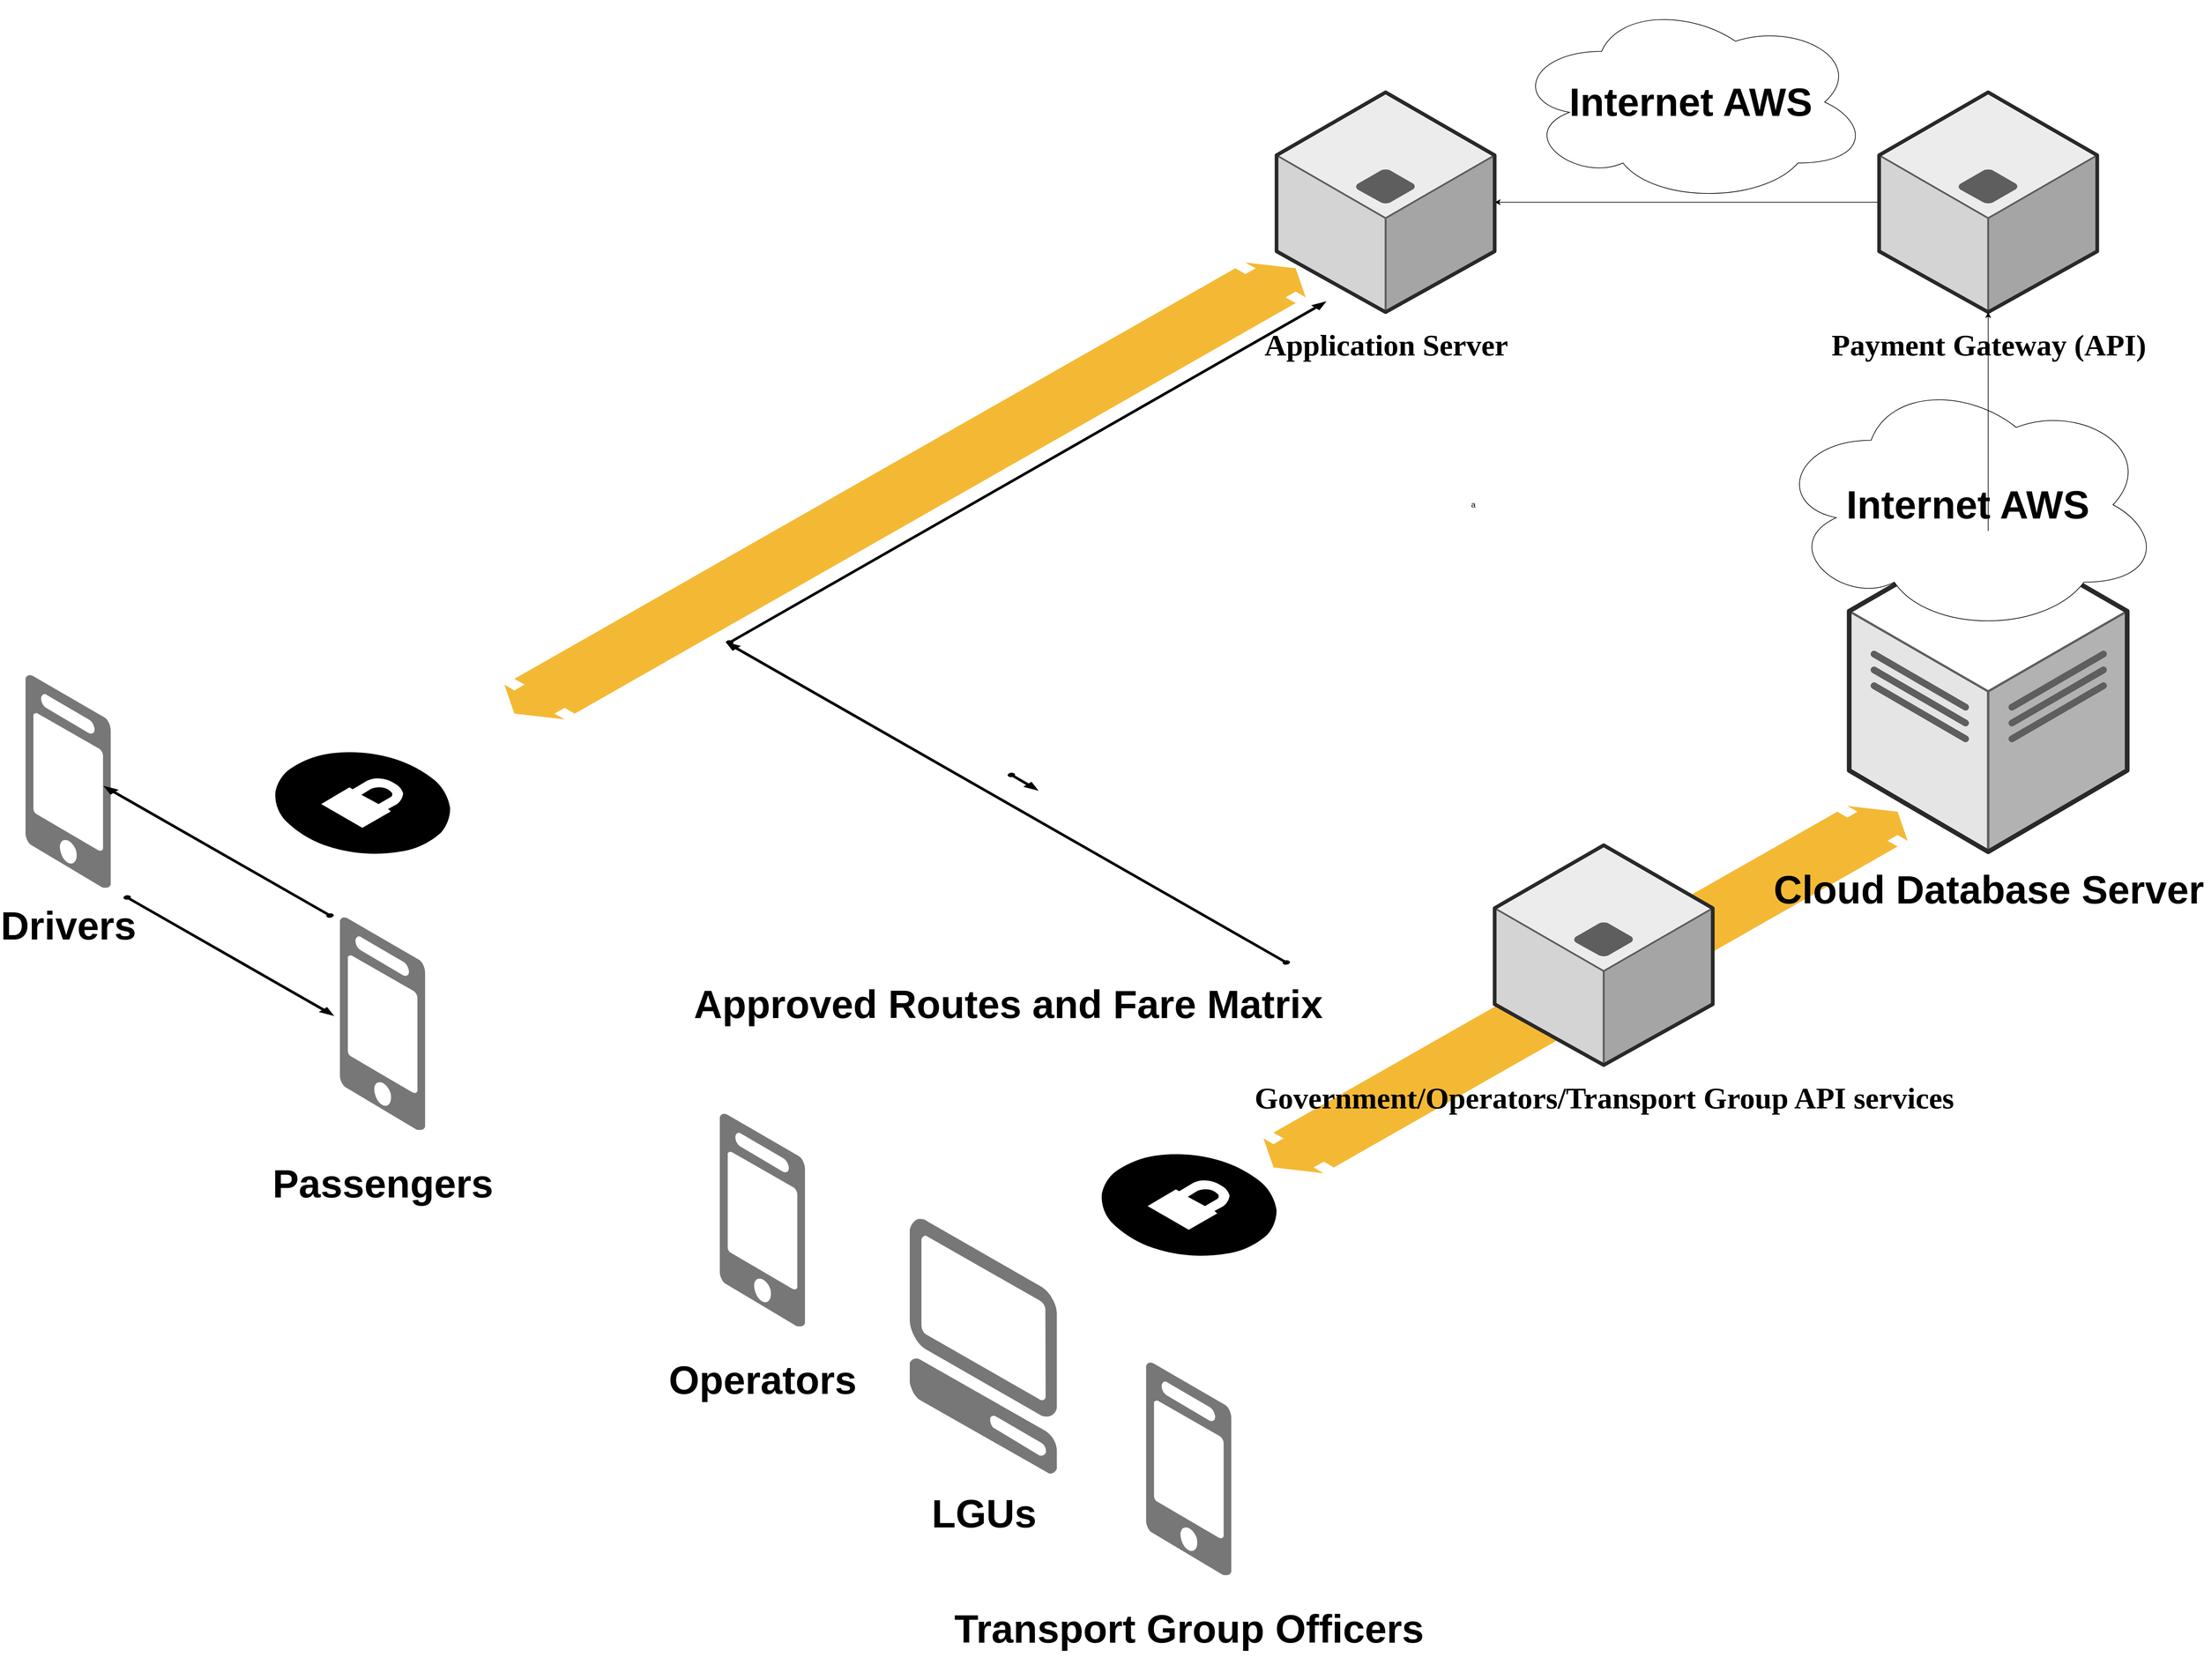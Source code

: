 <mxfile version="14.9.0" type="github">
  <diagram name="Page-1" id="aaaa8250-4180-3840-79b5-4cada1eebb92">
    <mxGraphModel dx="5400" dy="3932" grid="1" gridSize="10" guides="1" tooltips="1" connect="1" arrows="1" fold="1" page="1" pageScale="1" pageWidth="850" pageHeight="1100" background="none" math="0" shadow="0">
      <root>
        <mxCell id="0" />
        <mxCell id="1" parent="0" />
        <mxCell id="Eb9YTv325VDw8jvG4K9L-29" value="" style="verticalLabelPosition=bottom;html=1;verticalAlign=top;strokeWidth=1;dashed=0;shape=mxgraph.aws3d.flatDoubleEdge;fillColor=#000000;aspect=fixed;rounded=1;shadow=0;comic=0;fontFamily=Verdana;fontSize=12;flipV=1;" vertex="1" parent="1">
          <mxGeometry x="2060" y="510" width="983.55" height="560.94" as="geometry" />
        </mxCell>
        <mxCell id="1a8abee3a6cfdf20-28" value="" style="verticalLabelPosition=bottom;html=1;verticalAlign=top;strokeWidth=1;dashed=0;shape=mxgraph.aws3d.flatDoubleEdge;fillColor=#000000;aspect=fixed;rounded=1;shadow=0;comic=0;fontFamily=Verdana;fontSize=12;flipV=1;" parent="1" vertex="1">
          <mxGeometry x="901" y="-320" width="1223.55" height="697.81" as="geometry" />
        </mxCell>
        <mxCell id="Eb9YTv325VDw8jvG4K9L-7" value="&lt;h1&gt;&lt;font style=&quot;font-size: 60px&quot;&gt;Drivers&lt;/font&gt;&lt;/h1&gt;" style="verticalLabelPosition=bottom;html=1;verticalAlign=top;strokeWidth=1;align=center;outlineConnect=0;dashed=0;outlineConnect=0;shape=mxgraph.aws3d.mobile_worker;aspect=fixed;strokeColor=none;fillColor=#777777;" vertex="1" parent="1">
          <mxGeometry x="170" y="310" width="130" height="325" as="geometry" />
        </mxCell>
        <mxCell id="Eb9YTv325VDw8jvG4K9L-8" value="&lt;h1 style=&quot;font-size: 60px&quot;&gt;Passengers&lt;/h1&gt;" style="verticalLabelPosition=bottom;html=1;verticalAlign=top;strokeWidth=1;align=center;outlineConnect=0;dashed=0;outlineConnect=0;shape=mxgraph.aws3d.mobile_worker;aspect=fixed;strokeColor=none;fillColor=#777777;" vertex="1" parent="1">
          <mxGeometry x="650" y="680" width="130" height="325" as="geometry" />
        </mxCell>
        <mxCell id="Eb9YTv325VDw8jvG4K9L-22" value="" style="edgeStyle=orthogonalEdgeStyle;rounded=0;orthogonalLoop=1;jettySize=auto;fontSize=14;html=1;" edge="1" parent="1" source="Eb9YTv325VDw8jvG4K9L-9" target="Eb9YTv325VDw8jvG4K9L-21">
          <mxGeometry relative="1" as="geometry" />
        </mxCell>
        <object label="&lt;h1&gt;&lt;font face=&quot;Verdana&quot;&gt;&lt;span style=&quot;font-size: 46px&quot;&gt;Payment Gateway (API)&lt;/span&gt;&lt;/font&gt;&lt;/h1&gt;" placeholders="1" id="Eb9YTv325VDw8jvG4K9L-9">
          <mxCell style="verticalLabelPosition=bottom;html=1;verticalAlign=top;strokeWidth=1;align=center;outlineConnect=0;dashed=0;outlineConnect=0;shape=mxgraph.aws3d.application_server;fillColor=#ECECEC;strokeColor=#5E5E5E;aspect=fixed;" vertex="1" parent="1">
            <mxGeometry x="3000" y="-580" width="333" height="335.71" as="geometry" />
          </mxCell>
        </object>
        <mxCell id="Eb9YTv325VDw8jvG4K9L-10" value="&lt;h1&gt;&lt;font style=&quot;font-size: 60px&quot;&gt;Cloud Database Server&lt;/font&gt;&lt;/h1&gt;" style="verticalLabelPosition=bottom;html=1;verticalAlign=top;strokeWidth=1;align=center;outlineConnect=0;dashed=0;outlineConnect=0;shape=mxgraph.aws3d.dataCenter;strokeColor=#5E5E5E;aspect=fixed;" vertex="1" parent="1">
          <mxGeometry x="2954.28" y="90.0" width="424.44" height="490" as="geometry" />
        </mxCell>
        <mxCell id="Eb9YTv325VDw8jvG4K9L-14" value="" style="verticalLabelPosition=bottom;html=1;verticalAlign=top;strokeWidth=1;align=center;outlineConnect=0;dashed=0;outlineConnect=0;shape=mxgraph.aws3d.secureConnection;fillColor=#000000;strokeColor=#ffffff;aspect=fixed;" vertex="1" parent="1">
          <mxGeometry x="550" y="426" width="268.24" height="160" as="geometry" />
        </mxCell>
        <mxCell id="Eb9YTv325VDw8jvG4K9L-18" value="&lt;h1&gt;&lt;span style=&quot;font-size: 60px&quot;&gt;Internet AWS&lt;/span&gt;&lt;/h1&gt;" style="ellipse;shape=cloud;whiteSpace=wrap;html=1;" vertex="1" parent="1">
          <mxGeometry x="2840" y="-147" width="591" height="394" as="geometry" />
        </mxCell>
        <object label="&lt;h1&gt;&lt;font face=&quot;Verdana&quot;&gt;&lt;span style=&quot;font-size: 46px&quot;&gt;Application Server&lt;/span&gt;&lt;/font&gt;&lt;/h1&gt;" placeholders="1" id="Eb9YTv325VDw8jvG4K9L-21">
          <mxCell style="verticalLabelPosition=bottom;html=1;verticalAlign=top;strokeWidth=1;align=center;outlineConnect=0;dashed=0;outlineConnect=0;shape=mxgraph.aws3d.application_server;fillColor=#ECECEC;strokeColor=#5E5E5E;aspect=fixed;" vertex="1" parent="1">
            <mxGeometry x="2080" y="-580" width="333" height="335.71" as="geometry" />
          </mxCell>
        </object>
        <mxCell id="Eb9YTv325VDw8jvG4K9L-24" value="" style="edgeStyle=orthogonalEdgeStyle;rounded=0;orthogonalLoop=1;jettySize=auto;html=1;" edge="1" parent="1" source="Eb9YTv325VDw8jvG4K9L-10" target="Eb9YTv325VDw8jvG4K9L-9">
          <mxGeometry relative="1" as="geometry" />
        </mxCell>
        <mxCell id="Eb9YTv325VDw8jvG4K9L-23" value="a" style="text;html=1;align=center;verticalAlign=middle;resizable=0;points=[];autosize=1;strokeColor=none;" vertex="1" parent="1">
          <mxGeometry x="2370" y="40" width="20" height="20" as="geometry" />
        </mxCell>
        <mxCell id="Eb9YTv325VDw8jvG4K9L-19" value="&lt;h1 style=&quot;font-size: 60px&quot;&gt;Internet AWS&lt;/h1&gt;" style="ellipse;shape=cloud;whiteSpace=wrap;html=1;" vertex="1" parent="1">
          <mxGeometry x="2440" y="-720" width="545" height="310" as="geometry" />
        </mxCell>
        <mxCell id="Eb9YTv325VDw8jvG4K9L-26" value="&lt;h1&gt;&lt;font style=&quot;font-size: 60px&quot;&gt;LGUs&lt;/font&gt;&lt;/h1&gt;" style="verticalLabelPosition=bottom;html=1;verticalAlign=top;strokeWidth=1;align=center;outlineConnect=0;dashed=0;outlineConnect=0;shape=mxgraph.aws3d.client;aspect=fixed;strokeColor=none;fillColor=#777777;fontSize=14;" vertex="1" parent="1">
          <mxGeometry x="1520.0" y="1140" width="225" height="390" as="geometry" />
        </mxCell>
        <object label="&lt;h1&gt;&lt;font face=&quot;Verdana&quot;&gt;&lt;span style=&quot;font-size: 46px&quot;&gt;Government/Operators/Transport Group API services&lt;/span&gt;&lt;/font&gt;&lt;/h1&gt;" placeholders="1" id="Eb9YTv325VDw8jvG4K9L-28">
          <mxCell style="verticalLabelPosition=bottom;html=1;verticalAlign=top;strokeWidth=1;align=center;outlineConnect=0;dashed=0;outlineConnect=0;shape=mxgraph.aws3d.application_server;fillColor=#ECECEC;strokeColor=#5E5E5E;aspect=fixed;" vertex="1" parent="1">
            <mxGeometry x="2413" y="570" width="333" height="335.71" as="geometry" />
          </mxCell>
        </object>
        <mxCell id="Eb9YTv325VDw8jvG4K9L-30" value="" style="verticalLabelPosition=bottom;html=1;verticalAlign=top;strokeWidth=1;align=center;outlineConnect=0;dashed=0;outlineConnect=0;shape=mxgraph.aws3d.secureConnection;fillColor=#000000;strokeColor=#ffffff;aspect=fixed;" vertex="1" parent="1">
          <mxGeometry x="1811.76" y="1040" width="268.24" height="160" as="geometry" />
        </mxCell>
        <mxCell id="Eb9YTv325VDw8jvG4K9L-32" value="&lt;h1&gt;&lt;font style=&quot;font-size: 60px&quot;&gt;Approved Routes and Fare Matrix&lt;/font&gt;&lt;/h1&gt;" style="verticalLabelPosition=bottom;html=1;verticalAlign=top;strokeWidth=1;align=center;outlineConnect=0;dashed=0;outlineConnect=0;shape=mxgraph.aws3d.arrowNW;fillColor=#000000;aspect=fixed;fontSize=14;" vertex="1" parent="1">
          <mxGeometry x="1240" y="260.28" width="860" height="491.43" as="geometry" />
        </mxCell>
        <mxCell id="Eb9YTv325VDw8jvG4K9L-33" value="" style="verticalLabelPosition=bottom;html=1;verticalAlign=top;strokeWidth=1;align=center;outlineConnect=0;dashed=0;outlineConnect=0;shape=mxgraph.aws3d.arrowNE;fillColor=#000000;aspect=fixed;fontSize=14;" vertex="1" parent="1">
          <mxGeometry x="1240" y="-260" width="915" height="522.86" as="geometry" />
        </mxCell>
        <mxCell id="Eb9YTv325VDw8jvG4K9L-36" value="" style="verticalLabelPosition=bottom;html=1;verticalAlign=top;strokeWidth=1;align=center;outlineConnect=0;dashed=0;outlineConnect=0;shape=mxgraph.aws3d.arrowSE;fillColor=#000000;aspect=fixed;fontSize=14;" vertex="1" parent="1">
          <mxGeometry x="1670" y="460" width="45.5" height="26" as="geometry" />
        </mxCell>
        <mxCell id="Eb9YTv325VDw8jvG4K9L-37" value="" style="verticalLabelPosition=bottom;html=1;verticalAlign=top;strokeWidth=1;align=center;outlineConnect=0;dashed=0;outlineConnect=0;shape=mxgraph.aws3d.arrowSE;fillColor=#000000;aspect=fixed;fontSize=14;" vertex="1" parent="1">
          <mxGeometry x="320" y="647.14" width="320" height="182.86" as="geometry" />
        </mxCell>
        <mxCell id="Eb9YTv325VDw8jvG4K9L-38" value="" style="verticalLabelPosition=bottom;html=1;verticalAlign=top;strokeWidth=1;align=center;outlineConnect=0;dashed=0;outlineConnect=0;shape=mxgraph.aws3d.arrowNW;fillColor=#000000;aspect=fixed;fontSize=14;" vertex="1" parent="1">
          <mxGeometry x="290" y="480" width="350" height="200" as="geometry" />
        </mxCell>
        <mxCell id="Eb9YTv325VDw8jvG4K9L-39" value="&lt;h1 style=&quot;font-size: 60px&quot;&gt;Transport Group Officers&lt;/h1&gt;" style="verticalLabelPosition=bottom;html=1;verticalAlign=top;strokeWidth=1;align=center;outlineConnect=0;dashed=0;outlineConnect=0;shape=mxgraph.aws3d.mobile_worker;aspect=fixed;strokeColor=none;fillColor=#777777;" vertex="1" parent="1">
          <mxGeometry x="1880.88" y="1360" width="130" height="325" as="geometry" />
        </mxCell>
        <mxCell id="Eb9YTv325VDw8jvG4K9L-40" value="&lt;h1 style=&quot;font-size: 60px&quot;&gt;Operators&lt;/h1&gt;" style="verticalLabelPosition=bottom;html=1;verticalAlign=top;strokeWidth=1;align=center;outlineConnect=0;dashed=0;outlineConnect=0;shape=mxgraph.aws3d.mobile_worker;aspect=fixed;strokeColor=none;fillColor=#777777;" vertex="1" parent="1">
          <mxGeometry x="1230" y="980" width="130" height="325" as="geometry" />
        </mxCell>
      </root>
    </mxGraphModel>
  </diagram>
</mxfile>

